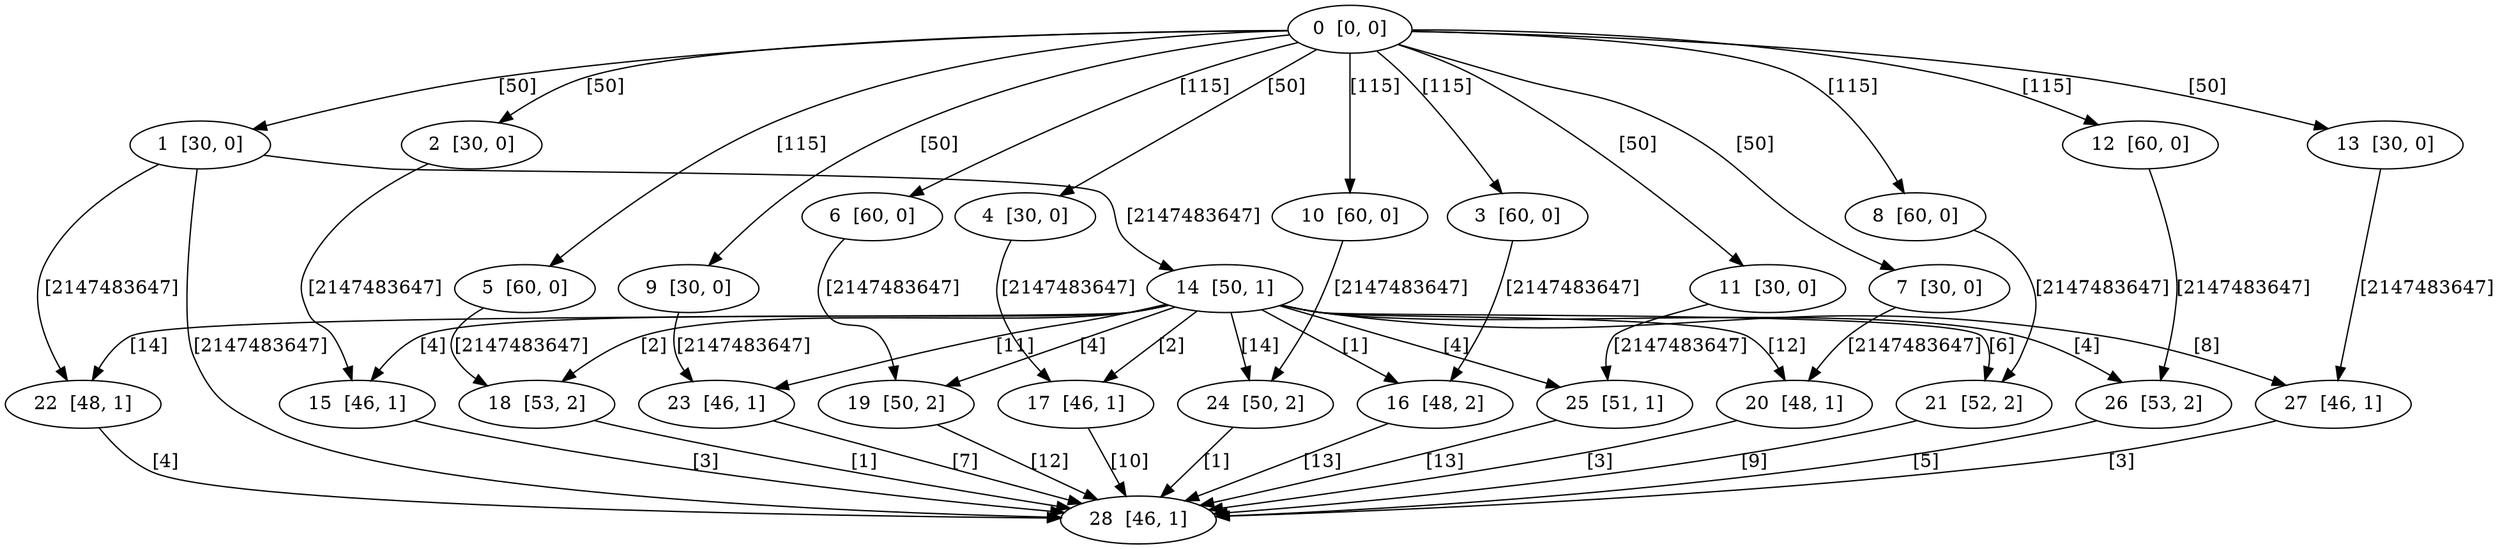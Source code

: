 digraph DAG {
    0  [label="0  [0, 0]"]
    1  [label="1  [30, 0]"]
    2  [label="2  [30, 0]"]
    3  [label="3  [60, 0]"]
    4  [label="4  [30, 0]"]
    5  [label="5  [60, 0]"]
    6  [label="6  [60, 0]"]
    7  [label="7  [30, 0]"]
    8  [label="8  [60, 0]"]
    9  [label="9  [30, 0]"]
    10  [label="10  [60, 0]"]
    11  [label="11  [30, 0]"]
    12  [label="12  [60, 0]"]
    13  [label="13  [30, 0]"]
    14  [label="14  [50, 1]"]
    15  [label="15  [46, 1]"]
    16  [label="16  [48, 2]"]
    17  [label="17  [46, 1]"]
    18  [label="18  [53, 2]"]
    19  [label="19  [50, 2]"]
    20  [label="20  [48, 1]"]
    21  [label="21  [52, 2]"]
    22  [label="22  [48, 1]"]
    23  [label="23  [46, 1]"]
    24  [label="24  [50, 2]"]
    25  [label="25  [51, 1]"]
    26  [label="26  [53, 2]"]
    27  [label="27  [46, 1]"]
    28  [label="28  [46, 1]"]

    0 -> 1    [ label = "[50]" ]
    0 -> 2    [ label = "[50]" ]
    0 -> 3    [ label = "[115]" ]
    0 -> 4    [ label = "[50]" ]
    0 -> 5    [ label = "[115]" ]
    0 -> 6    [ label = "[115]" ]
    0 -> 7    [ label = "[50]" ]
    0 -> 8    [ label = "[115]" ]
    0 -> 9    [ label = "[50]" ]
    0 -> 10    [ label = "[115]" ]
    0 -> 11    [ label = "[50]" ]
    0 -> 12    [ label = "[115]" ]
    0 -> 13    [ label = "[50]" ]
    1 -> 14    [ label = "[2147483647]" ]
    1 -> 22    [ label = "[2147483647]" ]
    1 -> 28    [ label = "[2147483647]" ]
    2 -> 15    [ label = "[2147483647]" ]
    3 -> 16    [ label = "[2147483647]" ]
    4 -> 17    [ label = "[2147483647]" ]
    5 -> 18    [ label = "[2147483647]" ]
    6 -> 19    [ label = "[2147483647]" ]
    7 -> 20    [ label = "[2147483647]" ]
    8 -> 21    [ label = "[2147483647]" ]
    9 -> 23    [ label = "[2147483647]" ]
    10 -> 24    [ label = "[2147483647]" ]
    11 -> 25    [ label = "[2147483647]" ]
    12 -> 26    [ label = "[2147483647]" ]
    13 -> 27    [ label = "[2147483647]" ]
    14 -> 15    [ label = "[4]" ]
    14 -> 16    [ label = "[1]" ]
    14 -> 17    [ label = "[2]" ]
    14 -> 18    [ label = "[2]" ]
    14 -> 19    [ label = "[4]" ]
    14 -> 20    [ label = "[12]" ]
    14 -> 21    [ label = "[6]" ]
    14 -> 22    [ label = "[14]" ]
    14 -> 23    [ label = "[11]" ]
    14 -> 24    [ label = "[14]" ]
    14 -> 25    [ label = "[4]" ]
    14 -> 26    [ label = "[4]" ]
    14 -> 27    [ label = "[8]" ]
    15 -> 28    [ label = "[3]" ]
    16 -> 28    [ label = "[13]" ]
    17 -> 28    [ label = "[10]" ]
    18 -> 28    [ label = "[1]" ]
    19 -> 28    [ label = "[12]" ]
    20 -> 28    [ label = "[3]" ]
    21 -> 28    [ label = "[9]" ]
    22 -> 28    [ label = "[4]" ]
    23 -> 28    [ label = "[7]" ]
    24 -> 28    [ label = "[1]" ]
    25 -> 28    [ label = "[13]" ]
    26 -> 28    [ label = "[5]" ]
    27 -> 28    [ label = "[3]" ]
}
